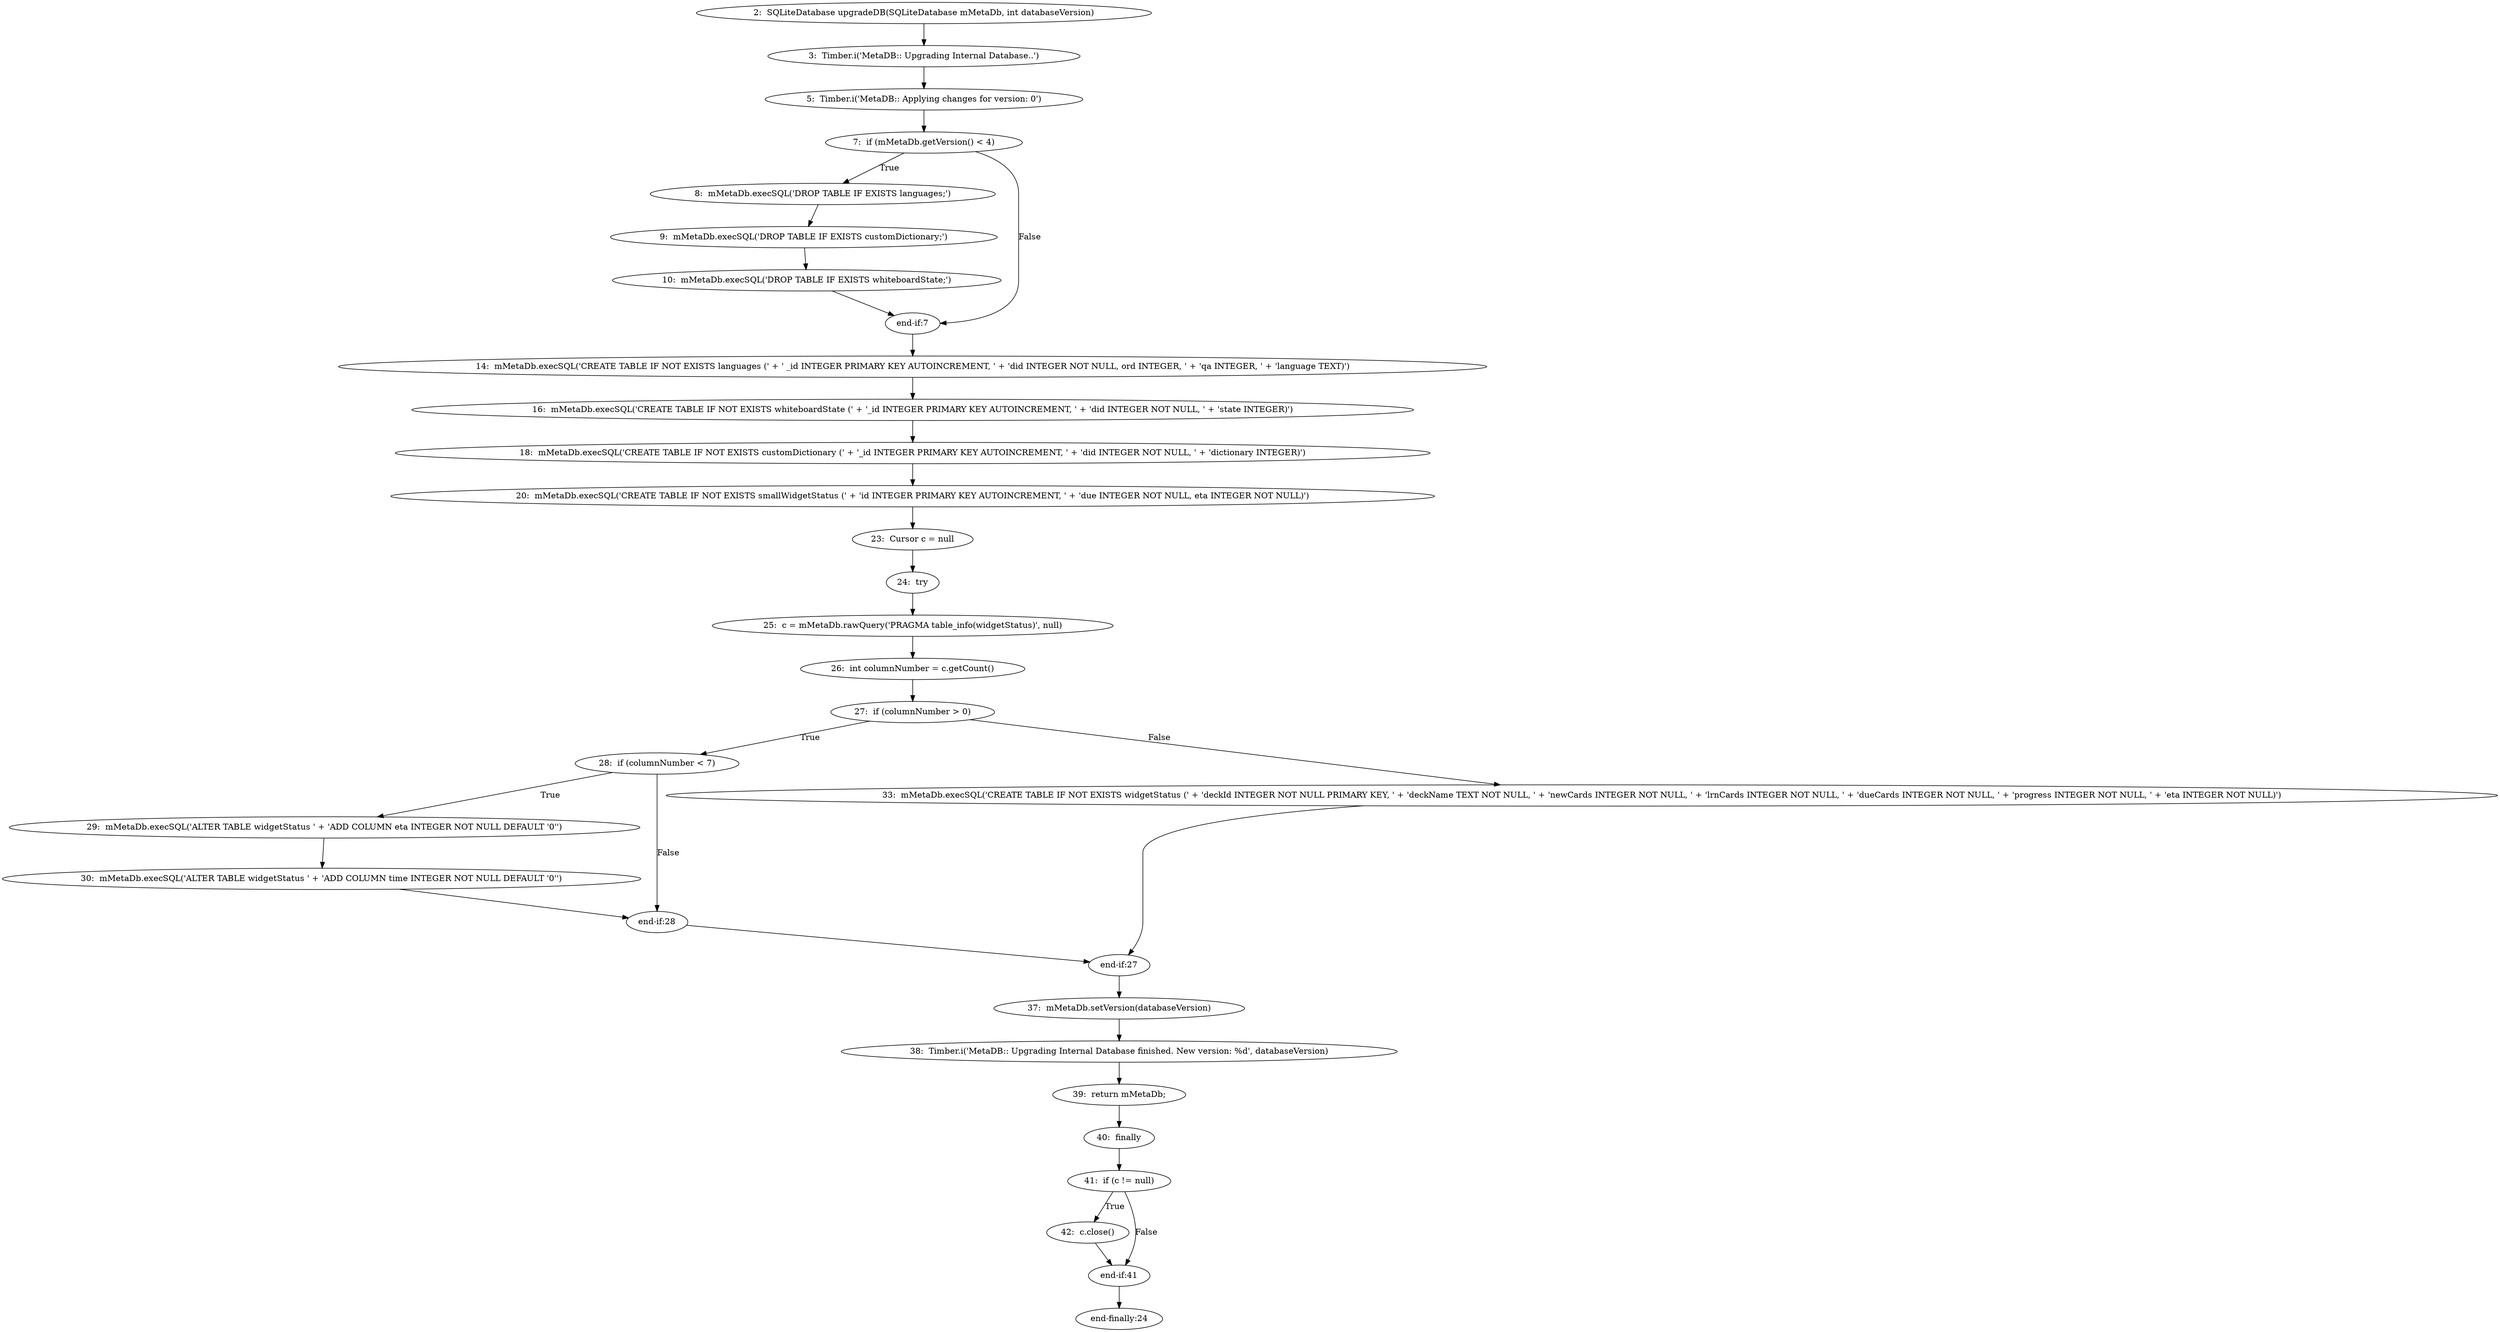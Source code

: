 digraph CFG {
  // graph-vertices
  v1  [label="2:  SQLiteDatabase upgradeDB(SQLiteDatabase mMetaDb, int databaseVersion)"];
  v2  [label="3:  Timber.i('MetaDB:: Upgrading Internal Database..')"];
  v3  [label="5:  Timber.i('MetaDB:: Applying changes for version: 0')"];
  v4  [label="7:  if (mMetaDb.getVersion() < 4)"];
  v5  [label="8:  mMetaDb.execSQL('DROP TABLE IF EXISTS languages;')"];
  v6  [label="end-if:7"];
  v7  [label="14:  mMetaDb.execSQL('CREATE TABLE IF NOT EXISTS languages (' + ' _id INTEGER PRIMARY KEY AUTOINCREMENT, ' + 'did INTEGER NOT NULL, ord INTEGER, ' + 'qa INTEGER, ' + 'language TEXT)')"];
  v8  [label="16:  mMetaDb.execSQL('CREATE TABLE IF NOT EXISTS whiteboardState (' + '_id INTEGER PRIMARY KEY AUTOINCREMENT, ' + 'did INTEGER NOT NULL, ' + 'state INTEGER)')"];
  v9  [label="18:  mMetaDb.execSQL('CREATE TABLE IF NOT EXISTS customDictionary (' + '_id INTEGER PRIMARY KEY AUTOINCREMENT, ' + 'did INTEGER NOT NULL, ' + 'dictionary INTEGER)')"];
  v10  [label="20:  mMetaDb.execSQL('CREATE TABLE IF NOT EXISTS smallWidgetStatus (' + 'id INTEGER PRIMARY KEY AUTOINCREMENT, ' + 'due INTEGER NOT NULL, eta INTEGER NOT NULL)')"];
  v11  [label="23:  Cursor c = null"];
  v12  [label="24:  try"];
  v13  [label="25:  c = mMetaDb.rawQuery('PRAGMA table_info(widgetStatus)', null)"];
  v14  [label="26:  int columnNumber = c.getCount()"];
  v15  [label="27:  if (columnNumber > 0)"];
  v16  [label="28:  if (columnNumber < 7)"];
  v17  [label="33:  mMetaDb.execSQL('CREATE TABLE IF NOT EXISTS widgetStatus (' + 'deckId INTEGER NOT NULL PRIMARY KEY, ' + 'deckName TEXT NOT NULL, ' + 'newCards INTEGER NOT NULL, ' + 'lrnCards INTEGER NOT NULL, ' + 'dueCards INTEGER NOT NULL, ' + 'progress INTEGER NOT NULL, ' + 'eta INTEGER NOT NULL)')"];
  v18  [label="end-if:27"];
  v19  [label="37:  mMetaDb.setVersion(databaseVersion)"];
  v20  [label="38:  Timber.i('MetaDB:: Upgrading Internal Database finished. New version: %d', databaseVersion)"];
  v21  [label="39:  return mMetaDb;"];
  v22  [label="40:  finally"];
  v23  [label="41:  if (c != null)"];
  v24  [label="42:  c.close()"];
  v25  [label="end-if:41"];
  v26  [label="end-finally:24"];
  v27  [label="29:  mMetaDb.execSQL('ALTER TABLE widgetStatus ' + 'ADD COLUMN eta INTEGER NOT NULL DEFAULT '0'')"];
  v28  [label="end-if:28"];
  v29  [label="30:  mMetaDb.execSQL('ALTER TABLE widgetStatus ' + 'ADD COLUMN time INTEGER NOT NULL DEFAULT '0'')"];
  v30  [label="9:  mMetaDb.execSQL('DROP TABLE IF EXISTS customDictionary;')"];
  v31  [label="10:  mMetaDb.execSQL('DROP TABLE IF EXISTS whiteboardState;')"];
  // graph-edges
  v1 -> v2;
  v2 -> v3;
  v3 -> v4;
  v4 -> v5  [label="True"];
  v4 -> v6  [label="False"];
  v6 -> v7;
  v7 -> v8;
  v8 -> v9;
  v9 -> v10;
  v10 -> v11;
  v11 -> v12;
  v12 -> v13;
  v13 -> v14;
  v14 -> v15;
  v15 -> v16  [label="True"];
  v15 -> v17  [label="False"];
  v17 -> v18;
  v18 -> v19;
  v19 -> v20;
  v20 -> v21;
  v21 -> v22;
  v22 -> v23;
  v23 -> v24  [label="True"];
  v23 -> v25  [label="False"];
  v25 -> v26;
  v24 -> v25;
  v16 -> v27  [label="True"];
  v16 -> v28  [label="False"];
  v28 -> v18;
  v27 -> v29;
  v29 -> v28;
  v5 -> v30;
  v30 -> v31;
  v31 -> v6;
  // end-of-graph
}
